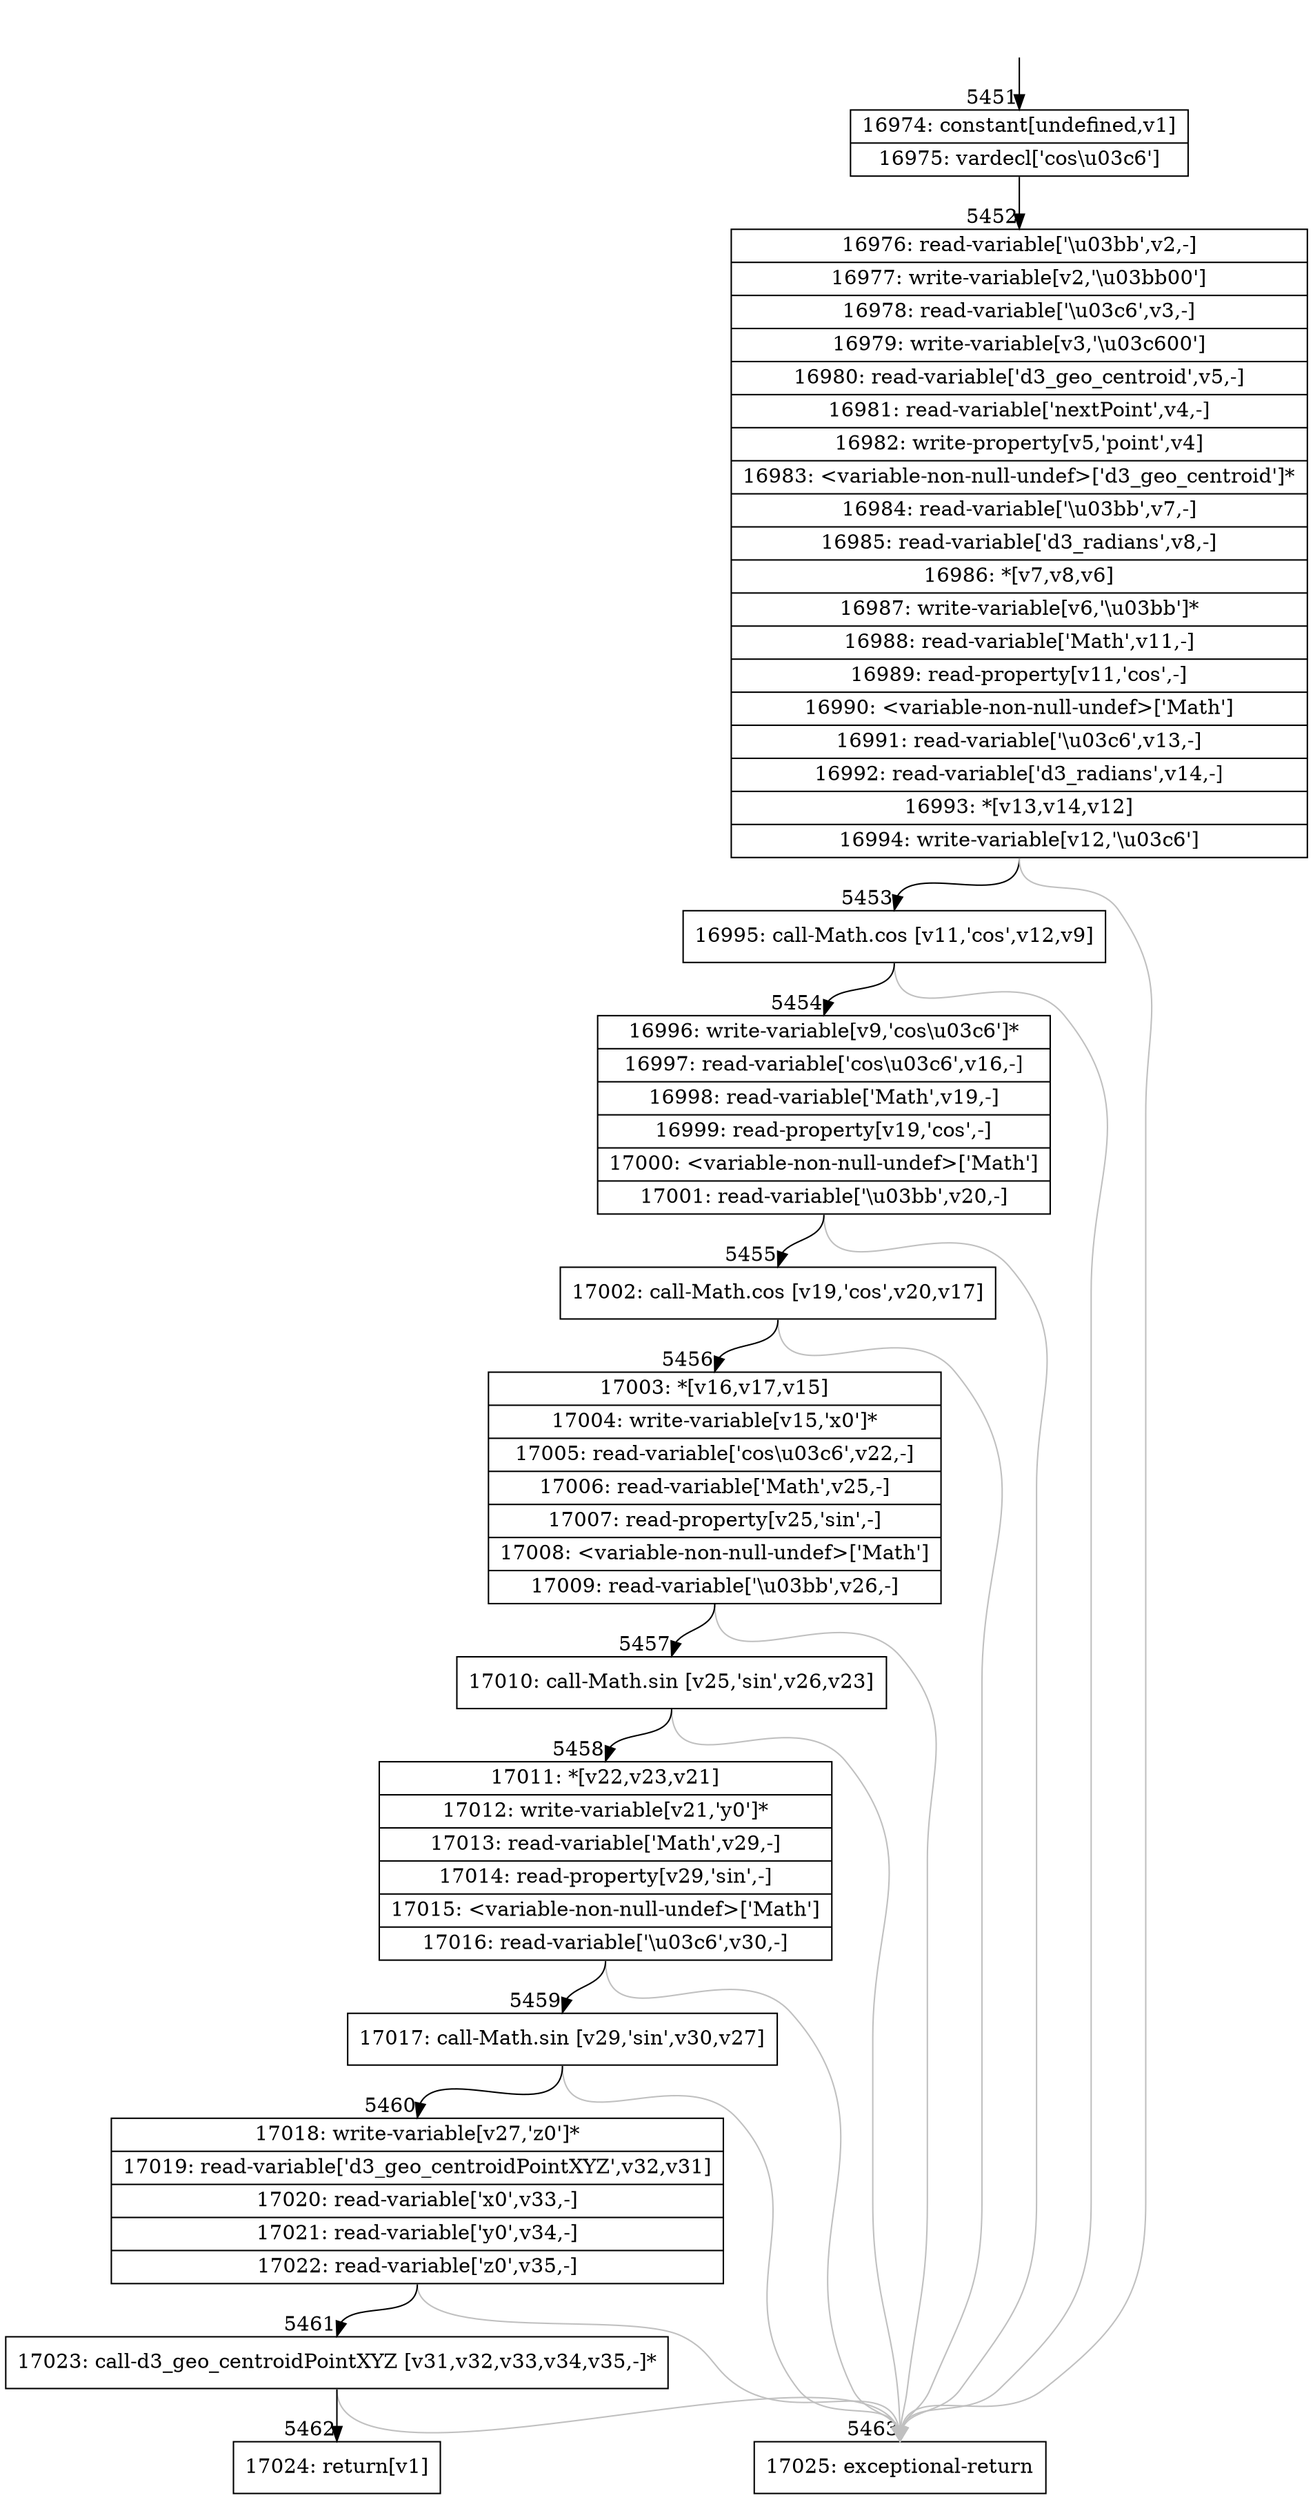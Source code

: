 digraph {
rankdir="TD"
BB_entry521[shape=none,label=""];
BB_entry521 -> BB5451 [tailport=s, headport=n, headlabel="    5451"]
BB5451 [shape=record label="{16974: constant[undefined,v1]|16975: vardecl['cos\\u03c6']}" ] 
BB5451 -> BB5452 [tailport=s, headport=n, headlabel="      5452"]
BB5452 [shape=record label="{16976: read-variable['\\u03bb',v2,-]|16977: write-variable[v2,'\\u03bb00']|16978: read-variable['\\u03c6',v3,-]|16979: write-variable[v3,'\\u03c600']|16980: read-variable['d3_geo_centroid',v5,-]|16981: read-variable['nextPoint',v4,-]|16982: write-property[v5,'point',v4]|16983: \<variable-non-null-undef\>['d3_geo_centroid']*|16984: read-variable['\\u03bb',v7,-]|16985: read-variable['d3_radians',v8,-]|16986: *[v7,v8,v6]|16987: write-variable[v6,'\\u03bb']*|16988: read-variable['Math',v11,-]|16989: read-property[v11,'cos',-]|16990: \<variable-non-null-undef\>['Math']|16991: read-variable['\\u03c6',v13,-]|16992: read-variable['d3_radians',v14,-]|16993: *[v13,v14,v12]|16994: write-variable[v12,'\\u03c6']}" ] 
BB5452 -> BB5453 [tailport=s, headport=n, headlabel="      5453"]
BB5452 -> BB5463 [tailport=s, headport=n, color=gray, headlabel="      5463"]
BB5453 [shape=record label="{16995: call-Math.cos [v11,'cos',v12,v9]}" ] 
BB5453 -> BB5454 [tailport=s, headport=n, headlabel="      5454"]
BB5453 -> BB5463 [tailport=s, headport=n, color=gray]
BB5454 [shape=record label="{16996: write-variable[v9,'cos\\u03c6']*|16997: read-variable['cos\\u03c6',v16,-]|16998: read-variable['Math',v19,-]|16999: read-property[v19,'cos',-]|17000: \<variable-non-null-undef\>['Math']|17001: read-variable['\\u03bb',v20,-]}" ] 
BB5454 -> BB5455 [tailport=s, headport=n, headlabel="      5455"]
BB5454 -> BB5463 [tailport=s, headport=n, color=gray]
BB5455 [shape=record label="{17002: call-Math.cos [v19,'cos',v20,v17]}" ] 
BB5455 -> BB5456 [tailport=s, headport=n, headlabel="      5456"]
BB5455 -> BB5463 [tailport=s, headport=n, color=gray]
BB5456 [shape=record label="{17003: *[v16,v17,v15]|17004: write-variable[v15,'x0']*|17005: read-variable['cos\\u03c6',v22,-]|17006: read-variable['Math',v25,-]|17007: read-property[v25,'sin',-]|17008: \<variable-non-null-undef\>['Math']|17009: read-variable['\\u03bb',v26,-]}" ] 
BB5456 -> BB5457 [tailport=s, headport=n, headlabel="      5457"]
BB5456 -> BB5463 [tailport=s, headport=n, color=gray]
BB5457 [shape=record label="{17010: call-Math.sin [v25,'sin',v26,v23]}" ] 
BB5457 -> BB5458 [tailport=s, headport=n, headlabel="      5458"]
BB5457 -> BB5463 [tailport=s, headport=n, color=gray]
BB5458 [shape=record label="{17011: *[v22,v23,v21]|17012: write-variable[v21,'y0']*|17013: read-variable['Math',v29,-]|17014: read-property[v29,'sin',-]|17015: \<variable-non-null-undef\>['Math']|17016: read-variable['\\u03c6',v30,-]}" ] 
BB5458 -> BB5459 [tailport=s, headport=n, headlabel="      5459"]
BB5458 -> BB5463 [tailport=s, headport=n, color=gray]
BB5459 [shape=record label="{17017: call-Math.sin [v29,'sin',v30,v27]}" ] 
BB5459 -> BB5460 [tailport=s, headport=n, headlabel="      5460"]
BB5459 -> BB5463 [tailport=s, headport=n, color=gray]
BB5460 [shape=record label="{17018: write-variable[v27,'z0']*|17019: read-variable['d3_geo_centroidPointXYZ',v32,v31]|17020: read-variable['x0',v33,-]|17021: read-variable['y0',v34,-]|17022: read-variable['z0',v35,-]}" ] 
BB5460 -> BB5461 [tailport=s, headport=n, headlabel="      5461"]
BB5460 -> BB5463 [tailport=s, headport=n, color=gray]
BB5461 [shape=record label="{17023: call-d3_geo_centroidPointXYZ [v31,v32,v33,v34,v35,-]*}" ] 
BB5461 -> BB5462 [tailport=s, headport=n, headlabel="      5462"]
BB5461 -> BB5463 [tailport=s, headport=n, color=gray]
BB5462 [shape=record label="{17024: return[v1]}" ] 
BB5463 [shape=record label="{17025: exceptional-return}" ] 
//#$~ 3198
}
